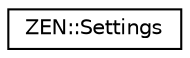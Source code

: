 digraph "Graphical Class Hierarchy"
{
 // LATEX_PDF_SIZE
  edge [fontname="Helvetica",fontsize="10",labelfontname="Helvetica",labelfontsize="10"];
  node [fontname="Helvetica",fontsize="10",shape=record];
  rankdir="LR";
  Node0 [label="ZEN::Settings",height=0.2,width=0.4,color="black", fillcolor="white", style="filled",URL="$structZEN_1_1Settings.html",tooltip=" "];
}
